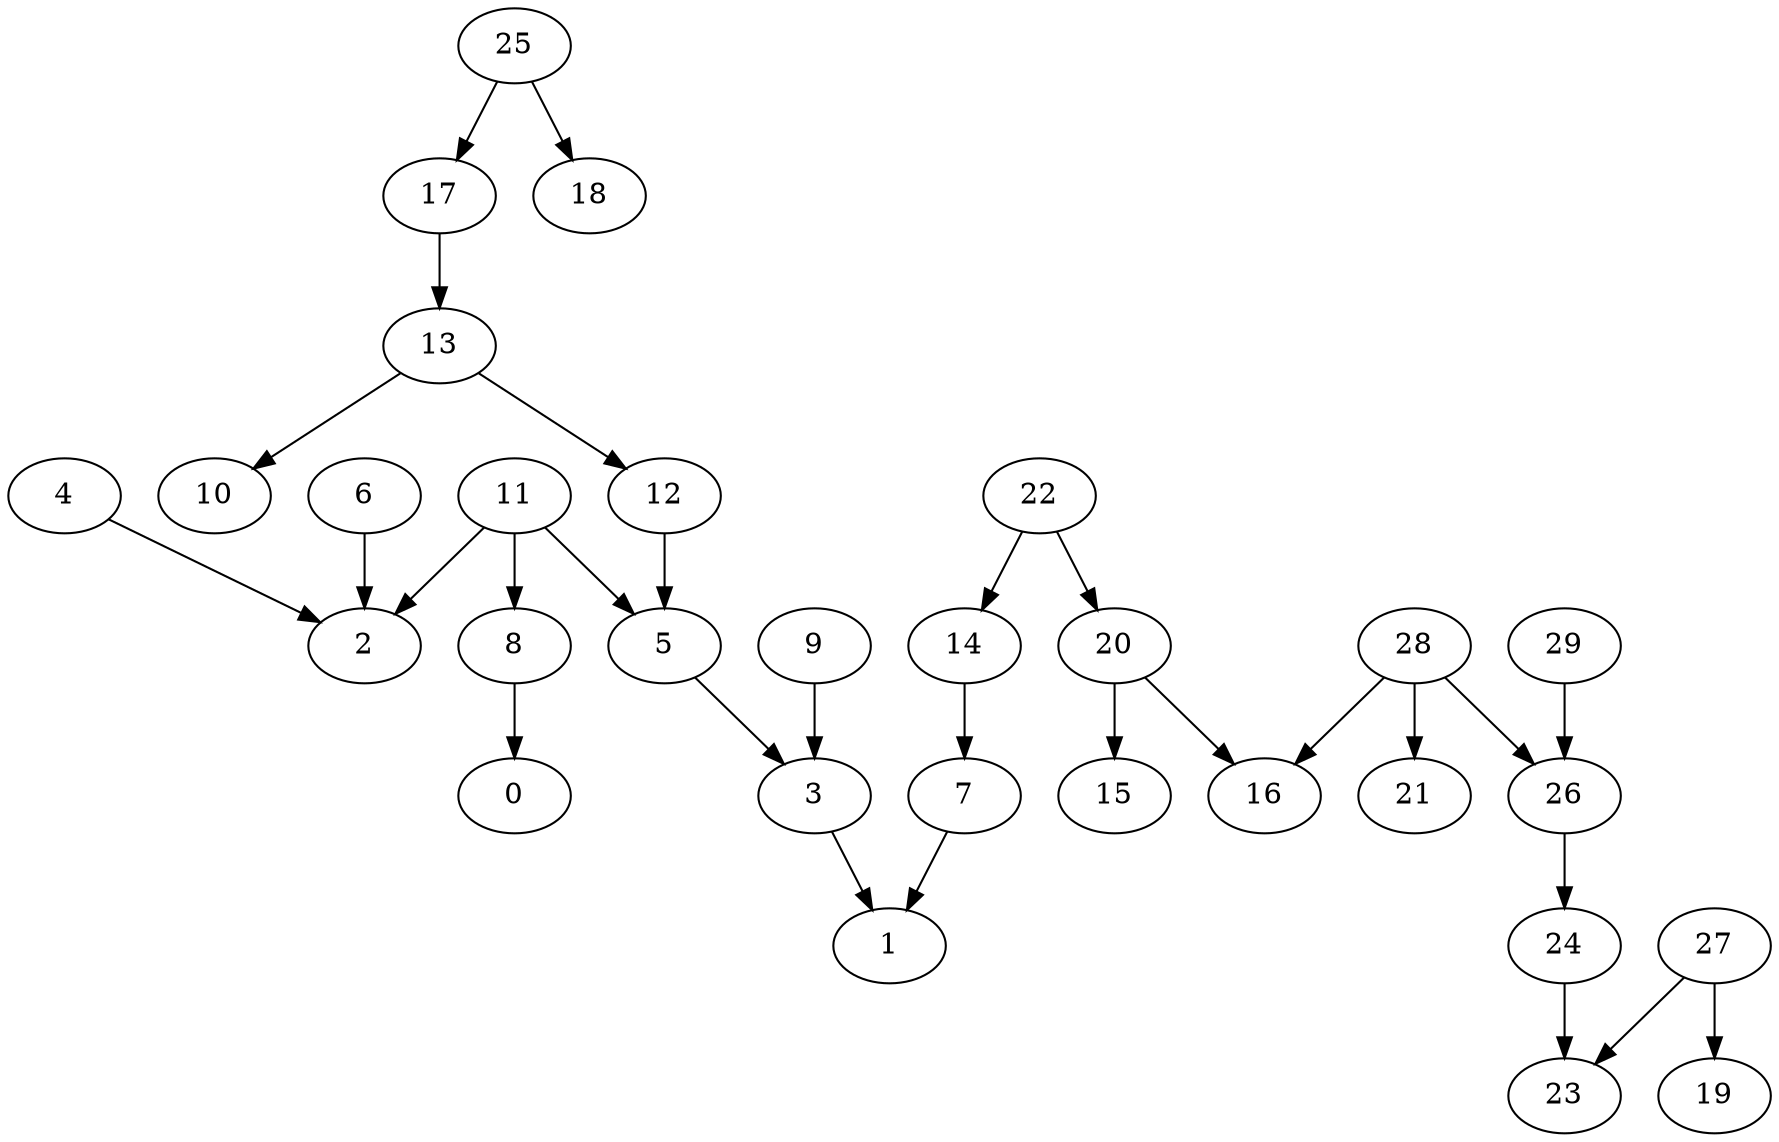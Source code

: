 digraph my_graph {
7;
1;
13;
12;
28;
16;
11;
2;
17;
25;
18;
6;
10;
3;
5;
26;
24;
29;
27;
19;
14;
23;
22;
4;
21;
20;
9;
8;
0;
15;
7->1
13->12
28->16
11->2
17->13
25->18
6->2
13->10
3->1
11->5
25->17
26->24
29->26
27->19
14->7
24->23
22->14
4->2
28->21
20->16
9->3
12->5
5->3
22->20
28->26
11->8
8->0
27->23
20->15
}
